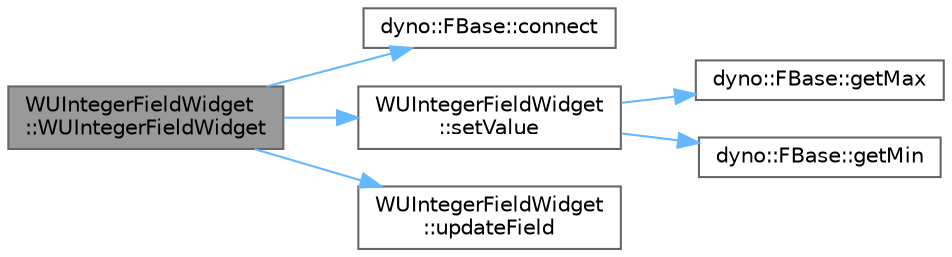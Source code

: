 digraph "WUIntegerFieldWidget::WUIntegerFieldWidget"
{
 // LATEX_PDF_SIZE
  bgcolor="transparent";
  edge [fontname=Helvetica,fontsize=10,labelfontname=Helvetica,labelfontsize=10];
  node [fontname=Helvetica,fontsize=10,shape=box,height=0.2,width=0.4];
  rankdir="LR";
  Node1 [id="Node000001",label="WUIntegerFieldWidget\l::WUIntegerFieldWidget",height=0.2,width=0.4,color="gray40", fillcolor="grey60", style="filled", fontcolor="black",tooltip=" "];
  Node1 -> Node2 [id="edge1_Node000001_Node000002",color="steelblue1",style="solid",tooltip=" "];
  Node2 [id="Node000002",label="dyno::FBase::connect",height=0.2,width=0.4,color="grey40", fillcolor="white", style="filled",URL="$classdyno_1_1_f_base.html#ab250579a08a6df9e57074941b3052f53",tooltip=" "];
  Node1 -> Node3 [id="edge2_Node000001_Node000003",color="steelblue1",style="solid",tooltip=" "];
  Node3 [id="Node000003",label="WUIntegerFieldWidget\l::setValue",height=0.2,width=0.4,color="grey40", fillcolor="white", style="filled",URL="$class_w_u_integer_field_widget.html#ada1109ead31cd29401687648b39c95d7",tooltip=" "];
  Node3 -> Node4 [id="edge3_Node000003_Node000004",color="steelblue1",style="solid",tooltip=" "];
  Node4 [id="Node000004",label="dyno::FBase::getMax",height=0.2,width=0.4,color="grey40", fillcolor="white", style="filled",URL="$classdyno_1_1_f_base.html#af62b11dd8e69c7ef0e3123542eb6018e",tooltip=" "];
  Node3 -> Node5 [id="edge4_Node000003_Node000005",color="steelblue1",style="solid",tooltip=" "];
  Node5 [id="Node000005",label="dyno::FBase::getMin",height=0.2,width=0.4,color="grey40", fillcolor="white", style="filled",URL="$classdyno_1_1_f_base.html#adfb50cec7cd362156f458f6f34a21a81",tooltip=" "];
  Node1 -> Node6 [id="edge5_Node000001_Node000006",color="steelblue1",style="solid",tooltip=" "];
  Node6 [id="Node000006",label="WUIntegerFieldWidget\l::updateField",height=0.2,width=0.4,color="grey40", fillcolor="white", style="filled",URL="$class_w_u_integer_field_widget.html#a179d0104fa03196830cf6e9988adeec1",tooltip=" "];
}

